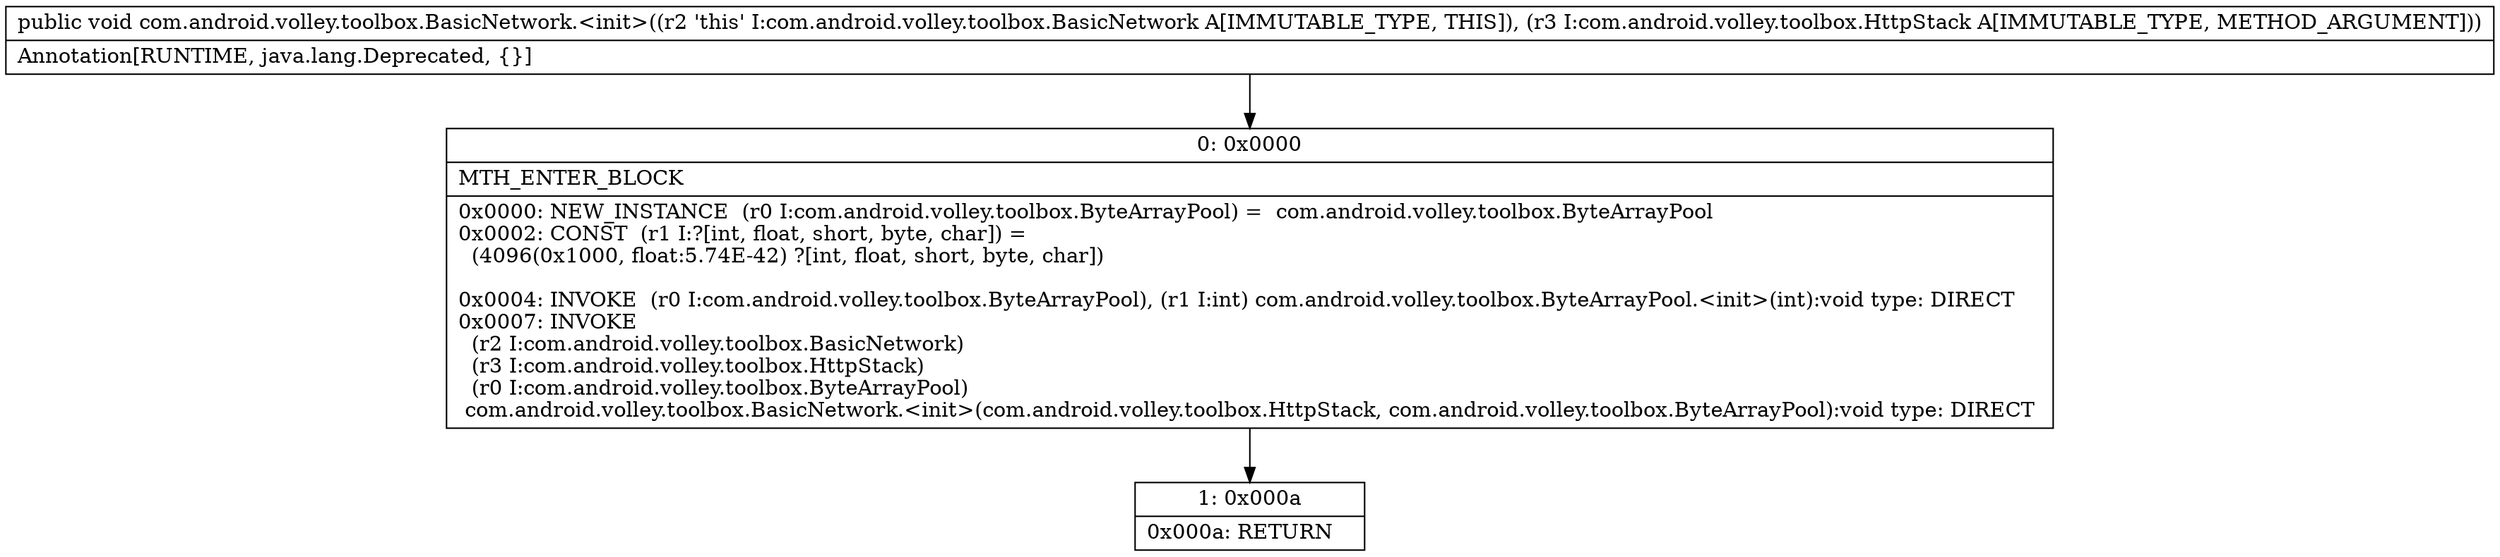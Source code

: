 digraph "CFG forcom.android.volley.toolbox.BasicNetwork.\<init\>(Lcom\/android\/volley\/toolbox\/HttpStack;)V" {
Node_0 [shape=record,label="{0\:\ 0x0000|MTH_ENTER_BLOCK\l|0x0000: NEW_INSTANCE  (r0 I:com.android.volley.toolbox.ByteArrayPool) =  com.android.volley.toolbox.ByteArrayPool \l0x0002: CONST  (r1 I:?[int, float, short, byte, char]) = \l  (4096(0x1000, float:5.74E\-42) ?[int, float, short, byte, char])\l \l0x0004: INVOKE  (r0 I:com.android.volley.toolbox.ByteArrayPool), (r1 I:int) com.android.volley.toolbox.ByteArrayPool.\<init\>(int):void type: DIRECT \l0x0007: INVOKE  \l  (r2 I:com.android.volley.toolbox.BasicNetwork)\l  (r3 I:com.android.volley.toolbox.HttpStack)\l  (r0 I:com.android.volley.toolbox.ByteArrayPool)\l com.android.volley.toolbox.BasicNetwork.\<init\>(com.android.volley.toolbox.HttpStack, com.android.volley.toolbox.ByteArrayPool):void type: DIRECT \l}"];
Node_1 [shape=record,label="{1\:\ 0x000a|0x000a: RETURN   \l}"];
MethodNode[shape=record,label="{public void com.android.volley.toolbox.BasicNetwork.\<init\>((r2 'this' I:com.android.volley.toolbox.BasicNetwork A[IMMUTABLE_TYPE, THIS]), (r3 I:com.android.volley.toolbox.HttpStack A[IMMUTABLE_TYPE, METHOD_ARGUMENT]))  | Annotation[RUNTIME, java.lang.Deprecated, \{\}]\l}"];
MethodNode -> Node_0;
Node_0 -> Node_1;
}

